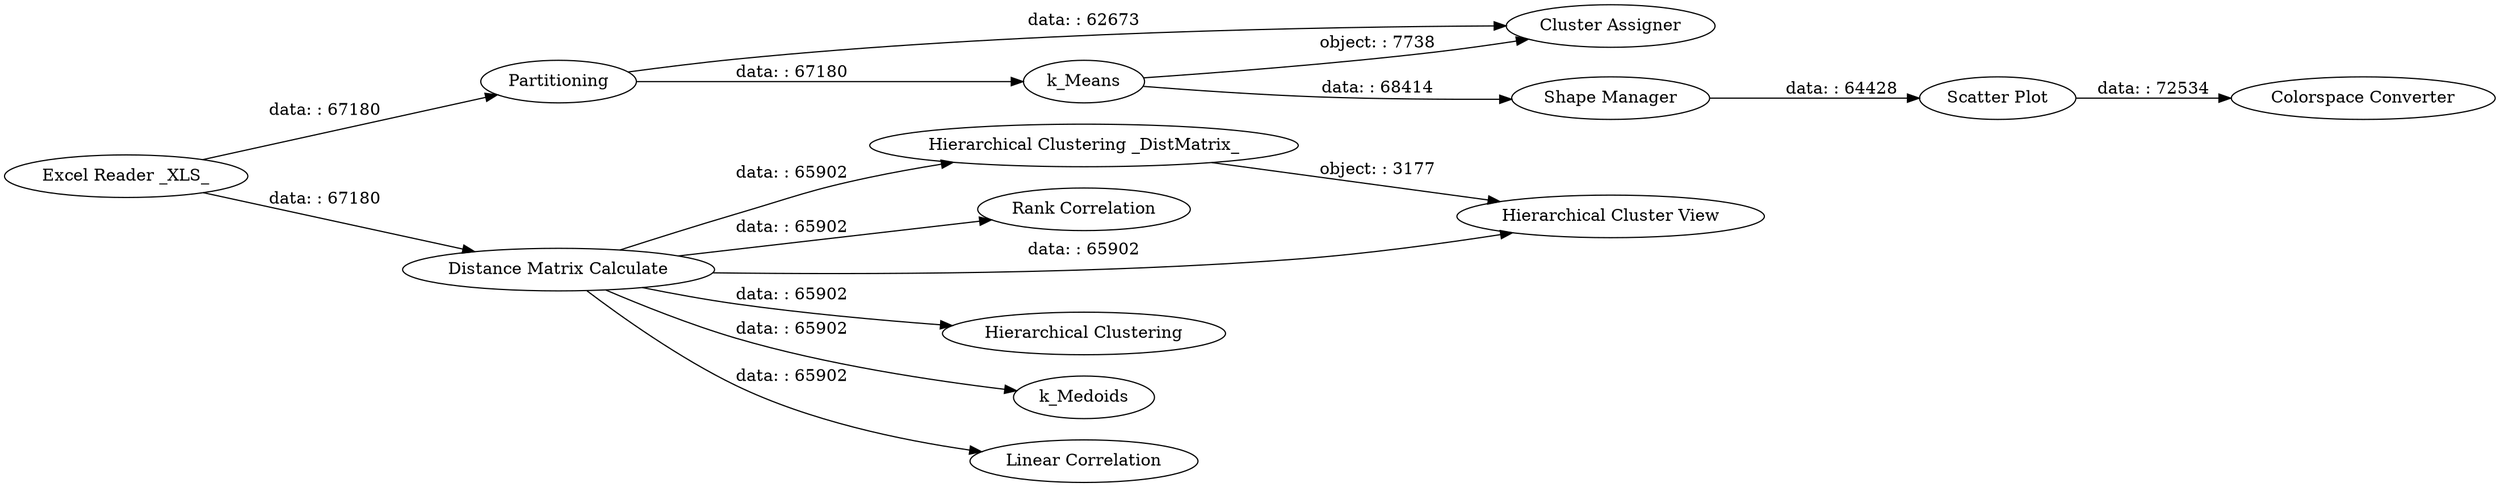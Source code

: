 digraph {
	"5523559353965322869_12" [label="Hierarchical Clustering _DistMatrix_"]
	"5523559353965322869_6" [label=Partitioning]
	"5523559353965322869_5" [label="Cluster Assigner"]
	"5523559353965322869_17" [label="Colorspace Converter"]
	"5523559353965322869_14" [label="Rank Correlation"]
	"5523559353965322869_13" [label="Hierarchical Cluster View"]
	"5523559353965322869_11" [label="Hierarchical Clustering"]
	"5523559353965322869_4" [label=k_Means]
	"5523559353965322869_7" [label="Shape Manager"]
	"5523559353965322869_8" [label="Scatter Plot"]
	"5523559353965322869_9" [label=k_Medoids]
	"5523559353965322869_15" [label="Linear Correlation"]
	"5523559353965322869_3" [label="Excel Reader _XLS_"]
	"5523559353965322869_10" [label="Distance Matrix Calculate"]
	"5523559353965322869_8" -> "5523559353965322869_17" [label="data: : 72534"]
	"5523559353965322869_3" -> "5523559353965322869_10" [label="data: : 67180"]
	"5523559353965322869_4" -> "5523559353965322869_7" [label="data: : 68414"]
	"5523559353965322869_10" -> "5523559353965322869_13" [label="data: : 65902"]
	"5523559353965322869_6" -> "5523559353965322869_5" [label="data: : 62673"]
	"5523559353965322869_12" -> "5523559353965322869_13" [label="object: : 3177"]
	"5523559353965322869_3" -> "5523559353965322869_6" [label="data: : 67180"]
	"5523559353965322869_10" -> "5523559353965322869_9" [label="data: : 65902"]
	"5523559353965322869_10" -> "5523559353965322869_11" [label="data: : 65902"]
	"5523559353965322869_10" -> "5523559353965322869_15" [label="data: : 65902"]
	"5523559353965322869_10" -> "5523559353965322869_14" [label="data: : 65902"]
	"5523559353965322869_10" -> "5523559353965322869_12" [label="data: : 65902"]
	"5523559353965322869_4" -> "5523559353965322869_5" [label="object: : 7738"]
	"5523559353965322869_7" -> "5523559353965322869_8" [label="data: : 64428"]
	"5523559353965322869_6" -> "5523559353965322869_4" [label="data: : 67180"]
	rankdir=LR
}
